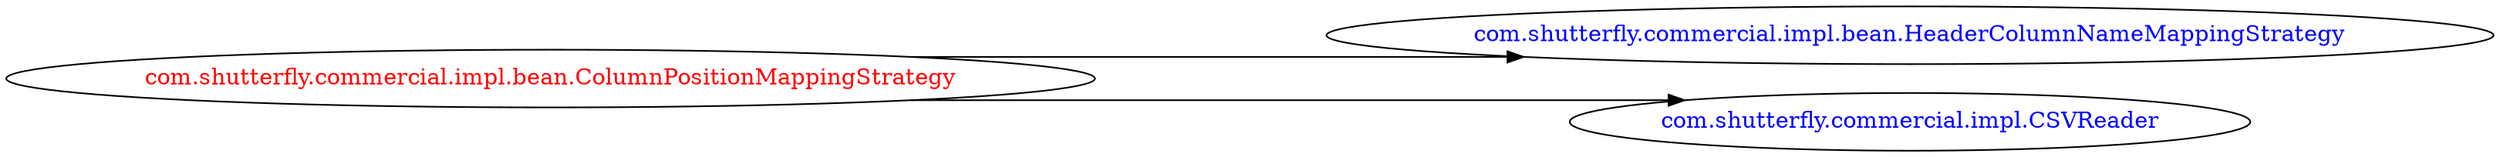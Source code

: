 digraph dependencyGraph {
 concentrate=true;
 ranksep="2.0";
 rankdir="LR"; 
 splines="ortho";
"com.shutterfly.commercial.impl.bean.ColumnPositionMappingStrategy" [fontcolor="red"];
"com.shutterfly.commercial.impl.bean.HeaderColumnNameMappingStrategy" [ fontcolor="blue" ];
"com.shutterfly.commercial.impl.bean.ColumnPositionMappingStrategy"->"com.shutterfly.commercial.impl.bean.HeaderColumnNameMappingStrategy";
"com.shutterfly.commercial.impl.CSVReader" [ fontcolor="blue" ];
"com.shutterfly.commercial.impl.bean.ColumnPositionMappingStrategy"->"com.shutterfly.commercial.impl.CSVReader";
}